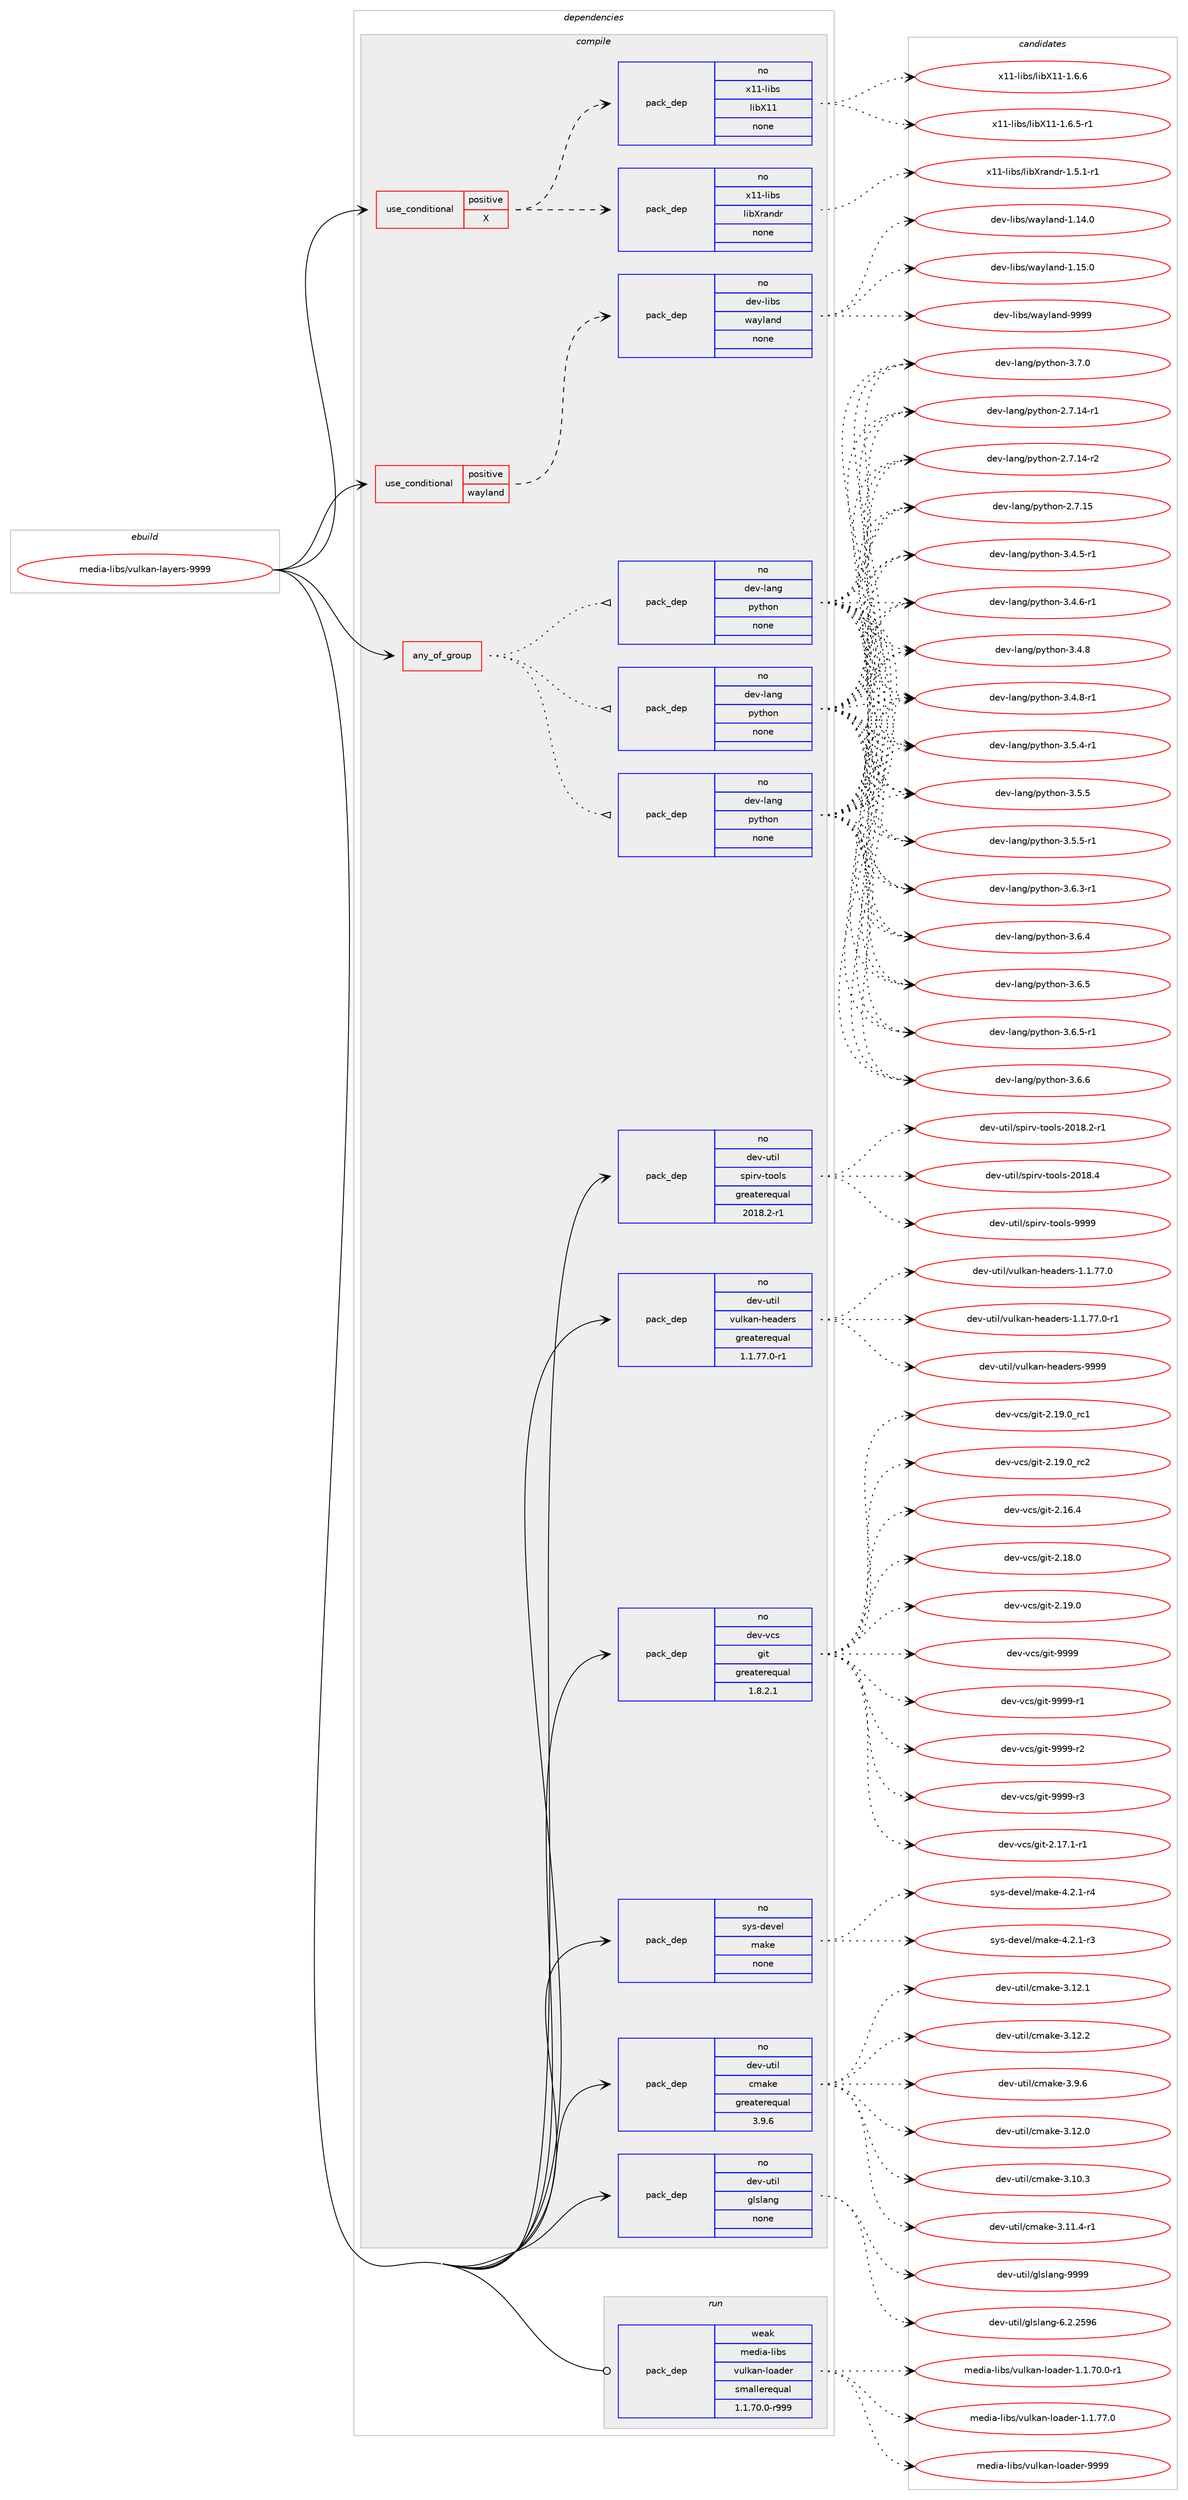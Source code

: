 digraph prolog {

# *************
# Graph options
# *************

newrank=true;
concentrate=true;
compound=true;
graph [rankdir=LR,fontname=Helvetica,fontsize=10,ranksep=1.5];#, ranksep=2.5, nodesep=0.2];
edge  [arrowhead=vee];
node  [fontname=Helvetica,fontsize=10];

# **********
# The ebuild
# **********

subgraph cluster_leftcol {
color=gray;
rank=same;
label=<<i>ebuild</i>>;
id [label="media-libs/vulkan-layers-9999", color=red, width=4, href="../media-libs/vulkan-layers-9999.svg"];
}

# ****************
# The dependencies
# ****************

subgraph cluster_midcol {
color=gray;
label=<<i>dependencies</i>>;
subgraph cluster_compile {
fillcolor="#eeeeee";
style=filled;
label=<<i>compile</i>>;
subgraph any185 {
dependency11309 [label=<<TABLE BORDER="0" CELLBORDER="1" CELLSPACING="0" CELLPADDING="4"><TR><TD CELLPADDING="10">any_of_group</TD></TR></TABLE>>, shape=none, color=red];subgraph pack7652 {
dependency11310 [label=<<TABLE BORDER="0" CELLBORDER="1" CELLSPACING="0" CELLPADDING="4" WIDTH="220"><TR><TD ROWSPAN="6" CELLPADDING="30">pack_dep</TD></TR><TR><TD WIDTH="110">no</TD></TR><TR><TD>dev-lang</TD></TR><TR><TD>python</TD></TR><TR><TD>none</TD></TR><TR><TD></TD></TR></TABLE>>, shape=none, color=blue];
}
dependency11309:e -> dependency11310:w [weight=20,style="dotted",arrowhead="oinv"];
subgraph pack7653 {
dependency11311 [label=<<TABLE BORDER="0" CELLBORDER="1" CELLSPACING="0" CELLPADDING="4" WIDTH="220"><TR><TD ROWSPAN="6" CELLPADDING="30">pack_dep</TD></TR><TR><TD WIDTH="110">no</TD></TR><TR><TD>dev-lang</TD></TR><TR><TD>python</TD></TR><TR><TD>none</TD></TR><TR><TD></TD></TR></TABLE>>, shape=none, color=blue];
}
dependency11309:e -> dependency11311:w [weight=20,style="dotted",arrowhead="oinv"];
subgraph pack7654 {
dependency11312 [label=<<TABLE BORDER="0" CELLBORDER="1" CELLSPACING="0" CELLPADDING="4" WIDTH="220"><TR><TD ROWSPAN="6" CELLPADDING="30">pack_dep</TD></TR><TR><TD WIDTH="110">no</TD></TR><TR><TD>dev-lang</TD></TR><TR><TD>python</TD></TR><TR><TD>none</TD></TR><TR><TD></TD></TR></TABLE>>, shape=none, color=blue];
}
dependency11309:e -> dependency11312:w [weight=20,style="dotted",arrowhead="oinv"];
}
id:e -> dependency11309:w [weight=20,style="solid",arrowhead="vee"];
subgraph cond3459 {
dependency11313 [label=<<TABLE BORDER="0" CELLBORDER="1" CELLSPACING="0" CELLPADDING="4"><TR><TD ROWSPAN="3" CELLPADDING="10">use_conditional</TD></TR><TR><TD>positive</TD></TR><TR><TD>X</TD></TR></TABLE>>, shape=none, color=red];
subgraph pack7655 {
dependency11314 [label=<<TABLE BORDER="0" CELLBORDER="1" CELLSPACING="0" CELLPADDING="4" WIDTH="220"><TR><TD ROWSPAN="6" CELLPADDING="30">pack_dep</TD></TR><TR><TD WIDTH="110">no</TD></TR><TR><TD>x11-libs</TD></TR><TR><TD>libX11</TD></TR><TR><TD>none</TD></TR><TR><TD></TD></TR></TABLE>>, shape=none, color=blue];
}
dependency11313:e -> dependency11314:w [weight=20,style="dashed",arrowhead="vee"];
subgraph pack7656 {
dependency11315 [label=<<TABLE BORDER="0" CELLBORDER="1" CELLSPACING="0" CELLPADDING="4" WIDTH="220"><TR><TD ROWSPAN="6" CELLPADDING="30">pack_dep</TD></TR><TR><TD WIDTH="110">no</TD></TR><TR><TD>x11-libs</TD></TR><TR><TD>libXrandr</TD></TR><TR><TD>none</TD></TR><TR><TD></TD></TR></TABLE>>, shape=none, color=blue];
}
dependency11313:e -> dependency11315:w [weight=20,style="dashed",arrowhead="vee"];
}
id:e -> dependency11313:w [weight=20,style="solid",arrowhead="vee"];
subgraph cond3460 {
dependency11316 [label=<<TABLE BORDER="0" CELLBORDER="1" CELLSPACING="0" CELLPADDING="4"><TR><TD ROWSPAN="3" CELLPADDING="10">use_conditional</TD></TR><TR><TD>positive</TD></TR><TR><TD>wayland</TD></TR></TABLE>>, shape=none, color=red];
subgraph pack7657 {
dependency11317 [label=<<TABLE BORDER="0" CELLBORDER="1" CELLSPACING="0" CELLPADDING="4" WIDTH="220"><TR><TD ROWSPAN="6" CELLPADDING="30">pack_dep</TD></TR><TR><TD WIDTH="110">no</TD></TR><TR><TD>dev-libs</TD></TR><TR><TD>wayland</TD></TR><TR><TD>none</TD></TR><TR><TD></TD></TR></TABLE>>, shape=none, color=blue];
}
dependency11316:e -> dependency11317:w [weight=20,style="dashed",arrowhead="vee"];
}
id:e -> dependency11316:w [weight=20,style="solid",arrowhead="vee"];
subgraph pack7658 {
dependency11318 [label=<<TABLE BORDER="0" CELLBORDER="1" CELLSPACING="0" CELLPADDING="4" WIDTH="220"><TR><TD ROWSPAN="6" CELLPADDING="30">pack_dep</TD></TR><TR><TD WIDTH="110">no</TD></TR><TR><TD>dev-util</TD></TR><TR><TD>cmake</TD></TR><TR><TD>greaterequal</TD></TR><TR><TD>3.9.6</TD></TR></TABLE>>, shape=none, color=blue];
}
id:e -> dependency11318:w [weight=20,style="solid",arrowhead="vee"];
subgraph pack7659 {
dependency11319 [label=<<TABLE BORDER="0" CELLBORDER="1" CELLSPACING="0" CELLPADDING="4" WIDTH="220"><TR><TD ROWSPAN="6" CELLPADDING="30">pack_dep</TD></TR><TR><TD WIDTH="110">no</TD></TR><TR><TD>dev-util</TD></TR><TR><TD>glslang</TD></TR><TR><TD>none</TD></TR><TR><TD></TD></TR></TABLE>>, shape=none, color=blue];
}
id:e -> dependency11319:w [weight=20,style="solid",arrowhead="vee"];
subgraph pack7660 {
dependency11320 [label=<<TABLE BORDER="0" CELLBORDER="1" CELLSPACING="0" CELLPADDING="4" WIDTH="220"><TR><TD ROWSPAN="6" CELLPADDING="30">pack_dep</TD></TR><TR><TD WIDTH="110">no</TD></TR><TR><TD>dev-util</TD></TR><TR><TD>spirv-tools</TD></TR><TR><TD>greaterequal</TD></TR><TR><TD>2018.2-r1</TD></TR></TABLE>>, shape=none, color=blue];
}
id:e -> dependency11320:w [weight=20,style="solid",arrowhead="vee"];
subgraph pack7661 {
dependency11321 [label=<<TABLE BORDER="0" CELLBORDER="1" CELLSPACING="0" CELLPADDING="4" WIDTH="220"><TR><TD ROWSPAN="6" CELLPADDING="30">pack_dep</TD></TR><TR><TD WIDTH="110">no</TD></TR><TR><TD>dev-util</TD></TR><TR><TD>vulkan-headers</TD></TR><TR><TD>greaterequal</TD></TR><TR><TD>1.1.77.0-r1</TD></TR></TABLE>>, shape=none, color=blue];
}
id:e -> dependency11321:w [weight=20,style="solid",arrowhead="vee"];
subgraph pack7662 {
dependency11322 [label=<<TABLE BORDER="0" CELLBORDER="1" CELLSPACING="0" CELLPADDING="4" WIDTH="220"><TR><TD ROWSPAN="6" CELLPADDING="30">pack_dep</TD></TR><TR><TD WIDTH="110">no</TD></TR><TR><TD>dev-vcs</TD></TR><TR><TD>git</TD></TR><TR><TD>greaterequal</TD></TR><TR><TD>1.8.2.1</TD></TR></TABLE>>, shape=none, color=blue];
}
id:e -> dependency11322:w [weight=20,style="solid",arrowhead="vee"];
subgraph pack7663 {
dependency11323 [label=<<TABLE BORDER="0" CELLBORDER="1" CELLSPACING="0" CELLPADDING="4" WIDTH="220"><TR><TD ROWSPAN="6" CELLPADDING="30">pack_dep</TD></TR><TR><TD WIDTH="110">no</TD></TR><TR><TD>sys-devel</TD></TR><TR><TD>make</TD></TR><TR><TD>none</TD></TR><TR><TD></TD></TR></TABLE>>, shape=none, color=blue];
}
id:e -> dependency11323:w [weight=20,style="solid",arrowhead="vee"];
}
subgraph cluster_compileandrun {
fillcolor="#eeeeee";
style=filled;
label=<<i>compile and run</i>>;
}
subgraph cluster_run {
fillcolor="#eeeeee";
style=filled;
label=<<i>run</i>>;
subgraph pack7664 {
dependency11324 [label=<<TABLE BORDER="0" CELLBORDER="1" CELLSPACING="0" CELLPADDING="4" WIDTH="220"><TR><TD ROWSPAN="6" CELLPADDING="30">pack_dep</TD></TR><TR><TD WIDTH="110">weak</TD></TR><TR><TD>media-libs</TD></TR><TR><TD>vulkan-loader</TD></TR><TR><TD>smallerequal</TD></TR><TR><TD>1.1.70.0-r999</TD></TR></TABLE>>, shape=none, color=blue];
}
id:e -> dependency11324:w [weight=20,style="solid",arrowhead="odot"];
}
}

# **************
# The candidates
# **************

subgraph cluster_choices {
rank=same;
color=gray;
label=<<i>candidates</i>>;

subgraph choice7652 {
color=black;
nodesep=1;
choice100101118451089711010347112121116104111110455046554649524511449 [label="dev-lang/python-2.7.14-r1", color=red, width=4,href="../dev-lang/python-2.7.14-r1.svg"];
choice100101118451089711010347112121116104111110455046554649524511450 [label="dev-lang/python-2.7.14-r2", color=red, width=4,href="../dev-lang/python-2.7.14-r2.svg"];
choice10010111845108971101034711212111610411111045504655464953 [label="dev-lang/python-2.7.15", color=red, width=4,href="../dev-lang/python-2.7.15.svg"];
choice1001011184510897110103471121211161041111104551465246534511449 [label="dev-lang/python-3.4.5-r1", color=red, width=4,href="../dev-lang/python-3.4.5-r1.svg"];
choice1001011184510897110103471121211161041111104551465246544511449 [label="dev-lang/python-3.4.6-r1", color=red, width=4,href="../dev-lang/python-3.4.6-r1.svg"];
choice100101118451089711010347112121116104111110455146524656 [label="dev-lang/python-3.4.8", color=red, width=4,href="../dev-lang/python-3.4.8.svg"];
choice1001011184510897110103471121211161041111104551465246564511449 [label="dev-lang/python-3.4.8-r1", color=red, width=4,href="../dev-lang/python-3.4.8-r1.svg"];
choice1001011184510897110103471121211161041111104551465346524511449 [label="dev-lang/python-3.5.4-r1", color=red, width=4,href="../dev-lang/python-3.5.4-r1.svg"];
choice100101118451089711010347112121116104111110455146534653 [label="dev-lang/python-3.5.5", color=red, width=4,href="../dev-lang/python-3.5.5.svg"];
choice1001011184510897110103471121211161041111104551465346534511449 [label="dev-lang/python-3.5.5-r1", color=red, width=4,href="../dev-lang/python-3.5.5-r1.svg"];
choice1001011184510897110103471121211161041111104551465446514511449 [label="dev-lang/python-3.6.3-r1", color=red, width=4,href="../dev-lang/python-3.6.3-r1.svg"];
choice100101118451089711010347112121116104111110455146544652 [label="dev-lang/python-3.6.4", color=red, width=4,href="../dev-lang/python-3.6.4.svg"];
choice100101118451089711010347112121116104111110455146544653 [label="dev-lang/python-3.6.5", color=red, width=4,href="../dev-lang/python-3.6.5.svg"];
choice1001011184510897110103471121211161041111104551465446534511449 [label="dev-lang/python-3.6.5-r1", color=red, width=4,href="../dev-lang/python-3.6.5-r1.svg"];
choice100101118451089711010347112121116104111110455146544654 [label="dev-lang/python-3.6.6", color=red, width=4,href="../dev-lang/python-3.6.6.svg"];
choice100101118451089711010347112121116104111110455146554648 [label="dev-lang/python-3.7.0", color=red, width=4,href="../dev-lang/python-3.7.0.svg"];
dependency11310:e -> choice100101118451089711010347112121116104111110455046554649524511449:w [style=dotted,weight="100"];
dependency11310:e -> choice100101118451089711010347112121116104111110455046554649524511450:w [style=dotted,weight="100"];
dependency11310:e -> choice10010111845108971101034711212111610411111045504655464953:w [style=dotted,weight="100"];
dependency11310:e -> choice1001011184510897110103471121211161041111104551465246534511449:w [style=dotted,weight="100"];
dependency11310:e -> choice1001011184510897110103471121211161041111104551465246544511449:w [style=dotted,weight="100"];
dependency11310:e -> choice100101118451089711010347112121116104111110455146524656:w [style=dotted,weight="100"];
dependency11310:e -> choice1001011184510897110103471121211161041111104551465246564511449:w [style=dotted,weight="100"];
dependency11310:e -> choice1001011184510897110103471121211161041111104551465346524511449:w [style=dotted,weight="100"];
dependency11310:e -> choice100101118451089711010347112121116104111110455146534653:w [style=dotted,weight="100"];
dependency11310:e -> choice1001011184510897110103471121211161041111104551465346534511449:w [style=dotted,weight="100"];
dependency11310:e -> choice1001011184510897110103471121211161041111104551465446514511449:w [style=dotted,weight="100"];
dependency11310:e -> choice100101118451089711010347112121116104111110455146544652:w [style=dotted,weight="100"];
dependency11310:e -> choice100101118451089711010347112121116104111110455146544653:w [style=dotted,weight="100"];
dependency11310:e -> choice1001011184510897110103471121211161041111104551465446534511449:w [style=dotted,weight="100"];
dependency11310:e -> choice100101118451089711010347112121116104111110455146544654:w [style=dotted,weight="100"];
dependency11310:e -> choice100101118451089711010347112121116104111110455146554648:w [style=dotted,weight="100"];
}
subgraph choice7653 {
color=black;
nodesep=1;
choice100101118451089711010347112121116104111110455046554649524511449 [label="dev-lang/python-2.7.14-r1", color=red, width=4,href="../dev-lang/python-2.7.14-r1.svg"];
choice100101118451089711010347112121116104111110455046554649524511450 [label="dev-lang/python-2.7.14-r2", color=red, width=4,href="../dev-lang/python-2.7.14-r2.svg"];
choice10010111845108971101034711212111610411111045504655464953 [label="dev-lang/python-2.7.15", color=red, width=4,href="../dev-lang/python-2.7.15.svg"];
choice1001011184510897110103471121211161041111104551465246534511449 [label="dev-lang/python-3.4.5-r1", color=red, width=4,href="../dev-lang/python-3.4.5-r1.svg"];
choice1001011184510897110103471121211161041111104551465246544511449 [label="dev-lang/python-3.4.6-r1", color=red, width=4,href="../dev-lang/python-3.4.6-r1.svg"];
choice100101118451089711010347112121116104111110455146524656 [label="dev-lang/python-3.4.8", color=red, width=4,href="../dev-lang/python-3.4.8.svg"];
choice1001011184510897110103471121211161041111104551465246564511449 [label="dev-lang/python-3.4.8-r1", color=red, width=4,href="../dev-lang/python-3.4.8-r1.svg"];
choice1001011184510897110103471121211161041111104551465346524511449 [label="dev-lang/python-3.5.4-r1", color=red, width=4,href="../dev-lang/python-3.5.4-r1.svg"];
choice100101118451089711010347112121116104111110455146534653 [label="dev-lang/python-3.5.5", color=red, width=4,href="../dev-lang/python-3.5.5.svg"];
choice1001011184510897110103471121211161041111104551465346534511449 [label="dev-lang/python-3.5.5-r1", color=red, width=4,href="../dev-lang/python-3.5.5-r1.svg"];
choice1001011184510897110103471121211161041111104551465446514511449 [label="dev-lang/python-3.6.3-r1", color=red, width=4,href="../dev-lang/python-3.6.3-r1.svg"];
choice100101118451089711010347112121116104111110455146544652 [label="dev-lang/python-3.6.4", color=red, width=4,href="../dev-lang/python-3.6.4.svg"];
choice100101118451089711010347112121116104111110455146544653 [label="dev-lang/python-3.6.5", color=red, width=4,href="../dev-lang/python-3.6.5.svg"];
choice1001011184510897110103471121211161041111104551465446534511449 [label="dev-lang/python-3.6.5-r1", color=red, width=4,href="../dev-lang/python-3.6.5-r1.svg"];
choice100101118451089711010347112121116104111110455146544654 [label="dev-lang/python-3.6.6", color=red, width=4,href="../dev-lang/python-3.6.6.svg"];
choice100101118451089711010347112121116104111110455146554648 [label="dev-lang/python-3.7.0", color=red, width=4,href="../dev-lang/python-3.7.0.svg"];
dependency11311:e -> choice100101118451089711010347112121116104111110455046554649524511449:w [style=dotted,weight="100"];
dependency11311:e -> choice100101118451089711010347112121116104111110455046554649524511450:w [style=dotted,weight="100"];
dependency11311:e -> choice10010111845108971101034711212111610411111045504655464953:w [style=dotted,weight="100"];
dependency11311:e -> choice1001011184510897110103471121211161041111104551465246534511449:w [style=dotted,weight="100"];
dependency11311:e -> choice1001011184510897110103471121211161041111104551465246544511449:w [style=dotted,weight="100"];
dependency11311:e -> choice100101118451089711010347112121116104111110455146524656:w [style=dotted,weight="100"];
dependency11311:e -> choice1001011184510897110103471121211161041111104551465246564511449:w [style=dotted,weight="100"];
dependency11311:e -> choice1001011184510897110103471121211161041111104551465346524511449:w [style=dotted,weight="100"];
dependency11311:e -> choice100101118451089711010347112121116104111110455146534653:w [style=dotted,weight="100"];
dependency11311:e -> choice1001011184510897110103471121211161041111104551465346534511449:w [style=dotted,weight="100"];
dependency11311:e -> choice1001011184510897110103471121211161041111104551465446514511449:w [style=dotted,weight="100"];
dependency11311:e -> choice100101118451089711010347112121116104111110455146544652:w [style=dotted,weight="100"];
dependency11311:e -> choice100101118451089711010347112121116104111110455146544653:w [style=dotted,weight="100"];
dependency11311:e -> choice1001011184510897110103471121211161041111104551465446534511449:w [style=dotted,weight="100"];
dependency11311:e -> choice100101118451089711010347112121116104111110455146544654:w [style=dotted,weight="100"];
dependency11311:e -> choice100101118451089711010347112121116104111110455146554648:w [style=dotted,weight="100"];
}
subgraph choice7654 {
color=black;
nodesep=1;
choice100101118451089711010347112121116104111110455046554649524511449 [label="dev-lang/python-2.7.14-r1", color=red, width=4,href="../dev-lang/python-2.7.14-r1.svg"];
choice100101118451089711010347112121116104111110455046554649524511450 [label="dev-lang/python-2.7.14-r2", color=red, width=4,href="../dev-lang/python-2.7.14-r2.svg"];
choice10010111845108971101034711212111610411111045504655464953 [label="dev-lang/python-2.7.15", color=red, width=4,href="../dev-lang/python-2.7.15.svg"];
choice1001011184510897110103471121211161041111104551465246534511449 [label="dev-lang/python-3.4.5-r1", color=red, width=4,href="../dev-lang/python-3.4.5-r1.svg"];
choice1001011184510897110103471121211161041111104551465246544511449 [label="dev-lang/python-3.4.6-r1", color=red, width=4,href="../dev-lang/python-3.4.6-r1.svg"];
choice100101118451089711010347112121116104111110455146524656 [label="dev-lang/python-3.4.8", color=red, width=4,href="../dev-lang/python-3.4.8.svg"];
choice1001011184510897110103471121211161041111104551465246564511449 [label="dev-lang/python-3.4.8-r1", color=red, width=4,href="../dev-lang/python-3.4.8-r1.svg"];
choice1001011184510897110103471121211161041111104551465346524511449 [label="dev-lang/python-3.5.4-r1", color=red, width=4,href="../dev-lang/python-3.5.4-r1.svg"];
choice100101118451089711010347112121116104111110455146534653 [label="dev-lang/python-3.5.5", color=red, width=4,href="../dev-lang/python-3.5.5.svg"];
choice1001011184510897110103471121211161041111104551465346534511449 [label="dev-lang/python-3.5.5-r1", color=red, width=4,href="../dev-lang/python-3.5.5-r1.svg"];
choice1001011184510897110103471121211161041111104551465446514511449 [label="dev-lang/python-3.6.3-r1", color=red, width=4,href="../dev-lang/python-3.6.3-r1.svg"];
choice100101118451089711010347112121116104111110455146544652 [label="dev-lang/python-3.6.4", color=red, width=4,href="../dev-lang/python-3.6.4.svg"];
choice100101118451089711010347112121116104111110455146544653 [label="dev-lang/python-3.6.5", color=red, width=4,href="../dev-lang/python-3.6.5.svg"];
choice1001011184510897110103471121211161041111104551465446534511449 [label="dev-lang/python-3.6.5-r1", color=red, width=4,href="../dev-lang/python-3.6.5-r1.svg"];
choice100101118451089711010347112121116104111110455146544654 [label="dev-lang/python-3.6.6", color=red, width=4,href="../dev-lang/python-3.6.6.svg"];
choice100101118451089711010347112121116104111110455146554648 [label="dev-lang/python-3.7.0", color=red, width=4,href="../dev-lang/python-3.7.0.svg"];
dependency11312:e -> choice100101118451089711010347112121116104111110455046554649524511449:w [style=dotted,weight="100"];
dependency11312:e -> choice100101118451089711010347112121116104111110455046554649524511450:w [style=dotted,weight="100"];
dependency11312:e -> choice10010111845108971101034711212111610411111045504655464953:w [style=dotted,weight="100"];
dependency11312:e -> choice1001011184510897110103471121211161041111104551465246534511449:w [style=dotted,weight="100"];
dependency11312:e -> choice1001011184510897110103471121211161041111104551465246544511449:w [style=dotted,weight="100"];
dependency11312:e -> choice100101118451089711010347112121116104111110455146524656:w [style=dotted,weight="100"];
dependency11312:e -> choice1001011184510897110103471121211161041111104551465246564511449:w [style=dotted,weight="100"];
dependency11312:e -> choice1001011184510897110103471121211161041111104551465346524511449:w [style=dotted,weight="100"];
dependency11312:e -> choice100101118451089711010347112121116104111110455146534653:w [style=dotted,weight="100"];
dependency11312:e -> choice1001011184510897110103471121211161041111104551465346534511449:w [style=dotted,weight="100"];
dependency11312:e -> choice1001011184510897110103471121211161041111104551465446514511449:w [style=dotted,weight="100"];
dependency11312:e -> choice100101118451089711010347112121116104111110455146544652:w [style=dotted,weight="100"];
dependency11312:e -> choice100101118451089711010347112121116104111110455146544653:w [style=dotted,weight="100"];
dependency11312:e -> choice1001011184510897110103471121211161041111104551465446534511449:w [style=dotted,weight="100"];
dependency11312:e -> choice100101118451089711010347112121116104111110455146544654:w [style=dotted,weight="100"];
dependency11312:e -> choice100101118451089711010347112121116104111110455146554648:w [style=dotted,weight="100"];
}
subgraph choice7655 {
color=black;
nodesep=1;
choice1204949451081059811547108105988849494549465446534511449 [label="x11-libs/libX11-1.6.5-r1", color=red, width=4,href="../x11-libs/libX11-1.6.5-r1.svg"];
choice120494945108105981154710810598884949454946544654 [label="x11-libs/libX11-1.6.6", color=red, width=4,href="../x11-libs/libX11-1.6.6.svg"];
dependency11314:e -> choice1204949451081059811547108105988849494549465446534511449:w [style=dotted,weight="100"];
dependency11314:e -> choice120494945108105981154710810598884949454946544654:w [style=dotted,weight="100"];
}
subgraph choice7656 {
color=black;
nodesep=1;
choice12049494510810598115471081059888114971101001144549465346494511449 [label="x11-libs/libXrandr-1.5.1-r1", color=red, width=4,href="../x11-libs/libXrandr-1.5.1-r1.svg"];
dependency11315:e -> choice12049494510810598115471081059888114971101001144549465346494511449:w [style=dotted,weight="100"];
}
subgraph choice7657 {
color=black;
nodesep=1;
choice100101118451081059811547119971211089711010045494649524648 [label="dev-libs/wayland-1.14.0", color=red, width=4,href="../dev-libs/wayland-1.14.0.svg"];
choice100101118451081059811547119971211089711010045494649534648 [label="dev-libs/wayland-1.15.0", color=red, width=4,href="../dev-libs/wayland-1.15.0.svg"];
choice10010111845108105981154711997121108971101004557575757 [label="dev-libs/wayland-9999", color=red, width=4,href="../dev-libs/wayland-9999.svg"];
dependency11317:e -> choice100101118451081059811547119971211089711010045494649524648:w [style=dotted,weight="100"];
dependency11317:e -> choice100101118451081059811547119971211089711010045494649534648:w [style=dotted,weight="100"];
dependency11317:e -> choice10010111845108105981154711997121108971101004557575757:w [style=dotted,weight="100"];
}
subgraph choice7658 {
color=black;
nodesep=1;
choice1001011184511711610510847991099710710145514649504648 [label="dev-util/cmake-3.12.0", color=red, width=4,href="../dev-util/cmake-3.12.0.svg"];
choice1001011184511711610510847991099710710145514649484651 [label="dev-util/cmake-3.10.3", color=red, width=4,href="../dev-util/cmake-3.10.3.svg"];
choice10010111845117116105108479910997107101455146494946524511449 [label="dev-util/cmake-3.11.4-r1", color=red, width=4,href="../dev-util/cmake-3.11.4-r1.svg"];
choice1001011184511711610510847991099710710145514649504649 [label="dev-util/cmake-3.12.1", color=red, width=4,href="../dev-util/cmake-3.12.1.svg"];
choice1001011184511711610510847991099710710145514649504650 [label="dev-util/cmake-3.12.2", color=red, width=4,href="../dev-util/cmake-3.12.2.svg"];
choice10010111845117116105108479910997107101455146574654 [label="dev-util/cmake-3.9.6", color=red, width=4,href="../dev-util/cmake-3.9.6.svg"];
dependency11318:e -> choice1001011184511711610510847991099710710145514649504648:w [style=dotted,weight="100"];
dependency11318:e -> choice1001011184511711610510847991099710710145514649484651:w [style=dotted,weight="100"];
dependency11318:e -> choice10010111845117116105108479910997107101455146494946524511449:w [style=dotted,weight="100"];
dependency11318:e -> choice1001011184511711610510847991099710710145514649504649:w [style=dotted,weight="100"];
dependency11318:e -> choice1001011184511711610510847991099710710145514649504650:w [style=dotted,weight="100"];
dependency11318:e -> choice10010111845117116105108479910997107101455146574654:w [style=dotted,weight="100"];
}
subgraph choice7659 {
color=black;
nodesep=1;
choice100101118451171161051084710310811510897110103455446504650535754 [label="dev-util/glslang-6.2.2596", color=red, width=4,href="../dev-util/glslang-6.2.2596.svg"];
choice1001011184511711610510847103108115108971101034557575757 [label="dev-util/glslang-9999", color=red, width=4,href="../dev-util/glslang-9999.svg"];
dependency11319:e -> choice100101118451171161051084710310811510897110103455446504650535754:w [style=dotted,weight="100"];
dependency11319:e -> choice1001011184511711610510847103108115108971101034557575757:w [style=dotted,weight="100"];
}
subgraph choice7660 {
color=black;
nodesep=1;
choice100101118451171161051084711511210511411845116111111108115455048495646504511449 [label="dev-util/spirv-tools-2018.2-r1", color=red, width=4,href="../dev-util/spirv-tools-2018.2-r1.svg"];
choice10010111845117116105108471151121051141184511611111110811545504849564652 [label="dev-util/spirv-tools-2018.4", color=red, width=4,href="../dev-util/spirv-tools-2018.4.svg"];
choice1001011184511711610510847115112105114118451161111111081154557575757 [label="dev-util/spirv-tools-9999", color=red, width=4,href="../dev-util/spirv-tools-9999.svg"];
dependency11320:e -> choice100101118451171161051084711511210511411845116111111108115455048495646504511449:w [style=dotted,weight="100"];
dependency11320:e -> choice10010111845117116105108471151121051141184511611111110811545504849564652:w [style=dotted,weight="100"];
dependency11320:e -> choice1001011184511711610510847115112105114118451161111111081154557575757:w [style=dotted,weight="100"];
}
subgraph choice7661 {
color=black;
nodesep=1;
choice1001011184511711610510847118117108107971104510410197100101114115454946494655554648 [label="dev-util/vulkan-headers-1.1.77.0", color=red, width=4,href="../dev-util/vulkan-headers-1.1.77.0.svg"];
choice10010111845117116105108471181171081079711045104101971001011141154549464946555546484511449 [label="dev-util/vulkan-headers-1.1.77.0-r1", color=red, width=4,href="../dev-util/vulkan-headers-1.1.77.0-r1.svg"];
choice10010111845117116105108471181171081079711045104101971001011141154557575757 [label="dev-util/vulkan-headers-9999", color=red, width=4,href="../dev-util/vulkan-headers-9999.svg"];
dependency11321:e -> choice1001011184511711610510847118117108107971104510410197100101114115454946494655554648:w [style=dotted,weight="100"];
dependency11321:e -> choice10010111845117116105108471181171081079711045104101971001011141154549464946555546484511449:w [style=dotted,weight="100"];
dependency11321:e -> choice10010111845117116105108471181171081079711045104101971001011141154557575757:w [style=dotted,weight="100"];
}
subgraph choice7662 {
color=black;
nodesep=1;
choice100101118451189911547103105116455046495546494511449 [label="dev-vcs/git-2.17.1-r1", color=red, width=4,href="../dev-vcs/git-2.17.1-r1.svg"];
choice10010111845118991154710310511645504649574648951149949 [label="dev-vcs/git-2.19.0_rc1", color=red, width=4,href="../dev-vcs/git-2.19.0_rc1.svg"];
choice10010111845118991154710310511645504649574648951149950 [label="dev-vcs/git-2.19.0_rc2", color=red, width=4,href="../dev-vcs/git-2.19.0_rc2.svg"];
choice10010111845118991154710310511645504649544652 [label="dev-vcs/git-2.16.4", color=red, width=4,href="../dev-vcs/git-2.16.4.svg"];
choice10010111845118991154710310511645504649564648 [label="dev-vcs/git-2.18.0", color=red, width=4,href="../dev-vcs/git-2.18.0.svg"];
choice10010111845118991154710310511645504649574648 [label="dev-vcs/git-2.19.0", color=red, width=4,href="../dev-vcs/git-2.19.0.svg"];
choice1001011184511899115471031051164557575757 [label="dev-vcs/git-9999", color=red, width=4,href="../dev-vcs/git-9999.svg"];
choice10010111845118991154710310511645575757574511449 [label="dev-vcs/git-9999-r1", color=red, width=4,href="../dev-vcs/git-9999-r1.svg"];
choice10010111845118991154710310511645575757574511450 [label="dev-vcs/git-9999-r2", color=red, width=4,href="../dev-vcs/git-9999-r2.svg"];
choice10010111845118991154710310511645575757574511451 [label="dev-vcs/git-9999-r3", color=red, width=4,href="../dev-vcs/git-9999-r3.svg"];
dependency11322:e -> choice100101118451189911547103105116455046495546494511449:w [style=dotted,weight="100"];
dependency11322:e -> choice10010111845118991154710310511645504649574648951149949:w [style=dotted,weight="100"];
dependency11322:e -> choice10010111845118991154710310511645504649574648951149950:w [style=dotted,weight="100"];
dependency11322:e -> choice10010111845118991154710310511645504649544652:w [style=dotted,weight="100"];
dependency11322:e -> choice10010111845118991154710310511645504649564648:w [style=dotted,weight="100"];
dependency11322:e -> choice10010111845118991154710310511645504649574648:w [style=dotted,weight="100"];
dependency11322:e -> choice1001011184511899115471031051164557575757:w [style=dotted,weight="100"];
dependency11322:e -> choice10010111845118991154710310511645575757574511449:w [style=dotted,weight="100"];
dependency11322:e -> choice10010111845118991154710310511645575757574511450:w [style=dotted,weight="100"];
dependency11322:e -> choice10010111845118991154710310511645575757574511451:w [style=dotted,weight="100"];
}
subgraph choice7663 {
color=black;
nodesep=1;
choice1151211154510010111810110847109971071014552465046494511451 [label="sys-devel/make-4.2.1-r3", color=red, width=4,href="../sys-devel/make-4.2.1-r3.svg"];
choice1151211154510010111810110847109971071014552465046494511452 [label="sys-devel/make-4.2.1-r4", color=red, width=4,href="../sys-devel/make-4.2.1-r4.svg"];
dependency11323:e -> choice1151211154510010111810110847109971071014552465046494511451:w [style=dotted,weight="100"];
dependency11323:e -> choice1151211154510010111810110847109971071014552465046494511452:w [style=dotted,weight="100"];
}
subgraph choice7664 {
color=black;
nodesep=1;
choice109101100105974510810598115471181171081079711045108111971001011144549464946554846484511449 [label="media-libs/vulkan-loader-1.1.70.0-r1", color=red, width=4,href="../media-libs/vulkan-loader-1.1.70.0-r1.svg"];
choice10910110010597451081059811547118117108107971104510811197100101114454946494655554648 [label="media-libs/vulkan-loader-1.1.77.0", color=red, width=4,href="../media-libs/vulkan-loader-1.1.77.0.svg"];
choice109101100105974510810598115471181171081079711045108111971001011144557575757 [label="media-libs/vulkan-loader-9999", color=red, width=4,href="../media-libs/vulkan-loader-9999.svg"];
dependency11324:e -> choice109101100105974510810598115471181171081079711045108111971001011144549464946554846484511449:w [style=dotted,weight="100"];
dependency11324:e -> choice10910110010597451081059811547118117108107971104510811197100101114454946494655554648:w [style=dotted,weight="100"];
dependency11324:e -> choice109101100105974510810598115471181171081079711045108111971001011144557575757:w [style=dotted,weight="100"];
}
}

}
